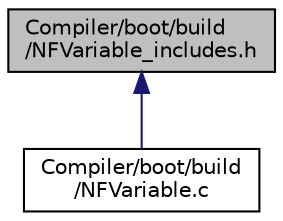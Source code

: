 digraph "Compiler/boot/build/NFVariable_includes.h"
{
  edge [fontname="Helvetica",fontsize="10",labelfontname="Helvetica",labelfontsize="10"];
  node [fontname="Helvetica",fontsize="10",shape=record];
  Node14 [label="Compiler/boot/build\l/NFVariable_includes.h",height=0.2,width=0.4,color="black", fillcolor="grey75", style="filled", fontcolor="black"];
  Node14 -> Node15 [dir="back",color="midnightblue",fontsize="10",style="solid",fontname="Helvetica"];
  Node15 [label="Compiler/boot/build\l/NFVariable.c",height=0.2,width=0.4,color="black", fillcolor="white", style="filled",URL="$d3/d49/_n_f_variable_8c.html"];
}

